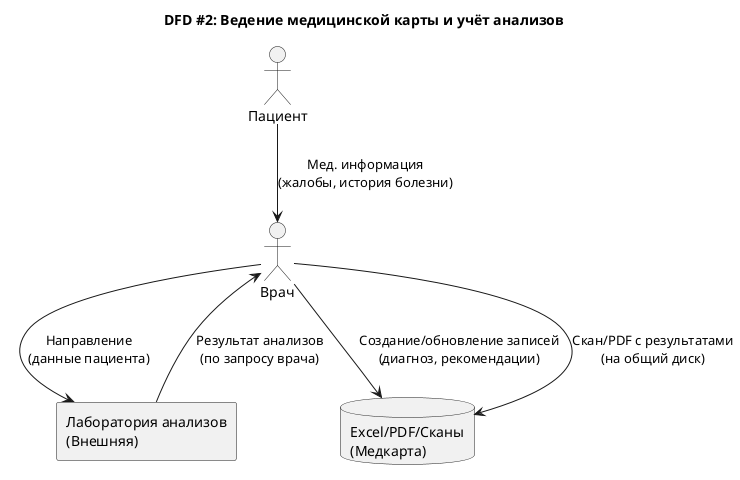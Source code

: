 @startuml

title DFD #2: Ведение медицинской карты и учёт анализов

actor "Врач" as Doctor
actor "Пациент" as Patient
rectangle "Лаборатория анализов\n(Внешняя)" as Lab
database "Excel/PDF/Сканы\n(Медкарта)" as MedRecord

' Пациент проходит приём, предоставляет мед. данные (анкета и т.п.)
Patient --> Doctor: Мед. информация\n(жалобы, история болезни)

' Врач заполняет медицинскую карту
Doctor --> MedRecord: Создание/обновление записей\n(диагноз, рекомендации)

' При необходимости врач отправляет запрос на анализы
Doctor --> Lab: Направление\n(данные пациента)

' Лаборатория возвращает результаты анализов
Lab --> Doctor: Результат анализов\n(по запросу врача)

' Результаты анализов добавляются в карту
Doctor --> MedRecord: Скан/PDF с результатами\n(на общий диск)
@enduml